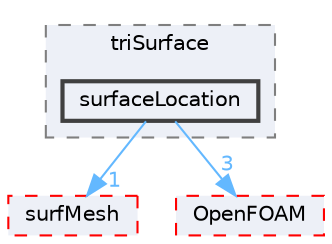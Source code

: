 digraph "src/meshTools/triSurface/surfaceLocation"
{
 // LATEX_PDF_SIZE
  bgcolor="transparent";
  edge [fontname=Helvetica,fontsize=10,labelfontname=Helvetica,labelfontsize=10];
  node [fontname=Helvetica,fontsize=10,shape=box,height=0.2,width=0.4];
  compound=true
  subgraph clusterdir_2c4b96702ead4056d900947b6784ec65 {
    graph [ bgcolor="#edf0f7", pencolor="grey50", label="triSurface", fontname=Helvetica,fontsize=10 style="filled,dashed", URL="dir_2c4b96702ead4056d900947b6784ec65.html",tooltip=""]
  dir_ead27caff0a8912de2fb37af6ae8601f [label="surfaceLocation", fillcolor="#edf0f7", color="grey25", style="filled,bold", URL="dir_ead27caff0a8912de2fb37af6ae8601f.html",tooltip=""];
  }
  dir_0a88fe22feb23ce5f078a04a1df67721 [label="surfMesh", fillcolor="#edf0f7", color="red", style="filled,dashed", URL="dir_0a88fe22feb23ce5f078a04a1df67721.html",tooltip=""];
  dir_c5473ff19b20e6ec4dfe5c310b3778a8 [label="OpenFOAM", fillcolor="#edf0f7", color="red", style="filled,dashed", URL="dir_c5473ff19b20e6ec4dfe5c310b3778a8.html",tooltip=""];
  dir_ead27caff0a8912de2fb37af6ae8601f->dir_0a88fe22feb23ce5f078a04a1df67721 [headlabel="1", labeldistance=1.5 headhref="dir_003853_003891.html" href="dir_003853_003891.html" color="steelblue1" fontcolor="steelblue1"];
  dir_ead27caff0a8912de2fb37af6ae8601f->dir_c5473ff19b20e6ec4dfe5c310b3778a8 [headlabel="3", labeldistance=1.5 headhref="dir_003853_002695.html" href="dir_003853_002695.html" color="steelblue1" fontcolor="steelblue1"];
}
